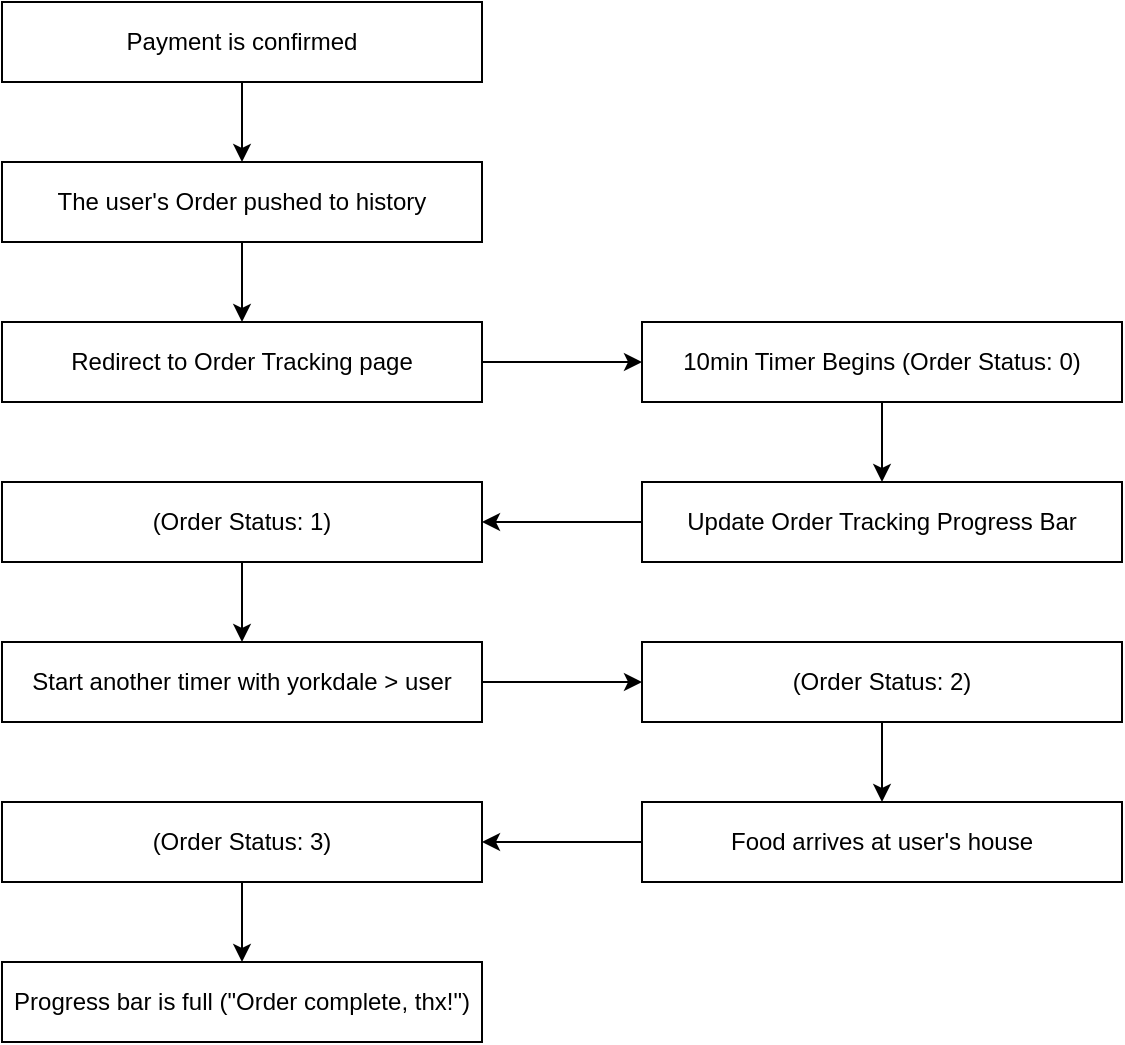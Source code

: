 <mxfile version="14.2.9" type="github">
  <diagram id="d93nBqRv_8_YlUlZ4h58" name="Page-1">
    <mxGraphModel dx="1372" dy="834" grid="1" gridSize="10" guides="1" tooltips="1" connect="1" arrows="1" fold="1" page="1" pageScale="1" pageWidth="850" pageHeight="1100" math="0" shadow="0">
      <root>
        <mxCell id="0" />
        <mxCell id="1" parent="0" />
        <mxCell id="zZWYWJ6DMOHtchG7m6ry-4" style="edgeStyle=orthogonalEdgeStyle;rounded=0;orthogonalLoop=1;jettySize=auto;html=1;entryX=0.5;entryY=0;entryDx=0;entryDy=0;" edge="1" parent="1" source="zZWYWJ6DMOHtchG7m6ry-1" target="zZWYWJ6DMOHtchG7m6ry-2">
          <mxGeometry relative="1" as="geometry" />
        </mxCell>
        <mxCell id="zZWYWJ6DMOHtchG7m6ry-1" value="Payment is confirmed" style="rounded=0;whiteSpace=wrap;html=1;" vertex="1" parent="1">
          <mxGeometry x="80" y="40" width="240" height="40" as="geometry" />
        </mxCell>
        <mxCell id="zZWYWJ6DMOHtchG7m6ry-6" style="edgeStyle=orthogonalEdgeStyle;rounded=0;orthogonalLoop=1;jettySize=auto;html=1;entryX=0.5;entryY=0;entryDx=0;entryDy=0;" edge="1" parent="1" source="zZWYWJ6DMOHtchG7m6ry-2" target="zZWYWJ6DMOHtchG7m6ry-5">
          <mxGeometry relative="1" as="geometry" />
        </mxCell>
        <mxCell id="zZWYWJ6DMOHtchG7m6ry-2" value="The user&#39;s Order pushed to history" style="rounded=0;whiteSpace=wrap;html=1;" vertex="1" parent="1">
          <mxGeometry x="80" y="120" width="240" height="40" as="geometry" />
        </mxCell>
        <mxCell id="zZWYWJ6DMOHtchG7m6ry-8" style="edgeStyle=orthogonalEdgeStyle;rounded=0;orthogonalLoop=1;jettySize=auto;html=1;entryX=0;entryY=0.5;entryDx=0;entryDy=0;" edge="1" parent="1" source="zZWYWJ6DMOHtchG7m6ry-5" target="zZWYWJ6DMOHtchG7m6ry-7">
          <mxGeometry relative="1" as="geometry" />
        </mxCell>
        <mxCell id="zZWYWJ6DMOHtchG7m6ry-5" value="Redirect to Order Tracking page" style="rounded=0;whiteSpace=wrap;html=1;" vertex="1" parent="1">
          <mxGeometry x="80" y="200" width="240" height="40" as="geometry" />
        </mxCell>
        <mxCell id="zZWYWJ6DMOHtchG7m6ry-10" style="edgeStyle=orthogonalEdgeStyle;rounded=0;orthogonalLoop=1;jettySize=auto;html=1;entryX=0.5;entryY=0;entryDx=0;entryDy=0;" edge="1" parent="1" source="zZWYWJ6DMOHtchG7m6ry-7" target="zZWYWJ6DMOHtchG7m6ry-9">
          <mxGeometry relative="1" as="geometry" />
        </mxCell>
        <mxCell id="zZWYWJ6DMOHtchG7m6ry-7" value="10min Timer Begins (Order Status: 0)" style="rounded=0;whiteSpace=wrap;html=1;" vertex="1" parent="1">
          <mxGeometry x="400" y="200" width="240" height="40" as="geometry" />
        </mxCell>
        <mxCell id="zZWYWJ6DMOHtchG7m6ry-12" style="edgeStyle=orthogonalEdgeStyle;rounded=0;orthogonalLoop=1;jettySize=auto;html=1;entryX=1;entryY=0.5;entryDx=0;entryDy=0;" edge="1" parent="1" source="zZWYWJ6DMOHtchG7m6ry-9" target="zZWYWJ6DMOHtchG7m6ry-11">
          <mxGeometry relative="1" as="geometry" />
        </mxCell>
        <mxCell id="zZWYWJ6DMOHtchG7m6ry-9" value="Update Order Tracking Progress Bar" style="rounded=0;whiteSpace=wrap;html=1;" vertex="1" parent="1">
          <mxGeometry x="400" y="280" width="240" height="40" as="geometry" />
        </mxCell>
        <mxCell id="zZWYWJ6DMOHtchG7m6ry-14" style="edgeStyle=orthogonalEdgeStyle;rounded=0;orthogonalLoop=1;jettySize=auto;html=1;entryX=0.5;entryY=0;entryDx=0;entryDy=0;" edge="1" parent="1" source="zZWYWJ6DMOHtchG7m6ry-11" target="zZWYWJ6DMOHtchG7m6ry-13">
          <mxGeometry relative="1" as="geometry" />
        </mxCell>
        <mxCell id="zZWYWJ6DMOHtchG7m6ry-11" value="(Order Status: 1)" style="rounded=0;whiteSpace=wrap;html=1;" vertex="1" parent="1">
          <mxGeometry x="80" y="280" width="240" height="40" as="geometry" />
        </mxCell>
        <mxCell id="zZWYWJ6DMOHtchG7m6ry-16" style="edgeStyle=orthogonalEdgeStyle;rounded=0;orthogonalLoop=1;jettySize=auto;html=1;entryX=0;entryY=0.5;entryDx=0;entryDy=0;" edge="1" parent="1" source="zZWYWJ6DMOHtchG7m6ry-13" target="zZWYWJ6DMOHtchG7m6ry-15">
          <mxGeometry relative="1" as="geometry" />
        </mxCell>
        <mxCell id="zZWYWJ6DMOHtchG7m6ry-13" value="Start another timer with yorkdale &amp;gt; user" style="rounded=0;whiteSpace=wrap;html=1;" vertex="1" parent="1">
          <mxGeometry x="80" y="360" width="240" height="40" as="geometry" />
        </mxCell>
        <mxCell id="zZWYWJ6DMOHtchG7m6ry-18" style="edgeStyle=orthogonalEdgeStyle;rounded=0;orthogonalLoop=1;jettySize=auto;html=1;entryX=0.5;entryY=0;entryDx=0;entryDy=0;" edge="1" parent="1" source="zZWYWJ6DMOHtchG7m6ry-15" target="zZWYWJ6DMOHtchG7m6ry-17">
          <mxGeometry relative="1" as="geometry" />
        </mxCell>
        <mxCell id="zZWYWJ6DMOHtchG7m6ry-15" value="(Order Status: 2)" style="rounded=0;whiteSpace=wrap;html=1;" vertex="1" parent="1">
          <mxGeometry x="400" y="360" width="240" height="40" as="geometry" />
        </mxCell>
        <mxCell id="zZWYWJ6DMOHtchG7m6ry-20" style="edgeStyle=orthogonalEdgeStyle;rounded=0;orthogonalLoop=1;jettySize=auto;html=1;entryX=1;entryY=0.5;entryDx=0;entryDy=0;" edge="1" parent="1" source="zZWYWJ6DMOHtchG7m6ry-17" target="zZWYWJ6DMOHtchG7m6ry-19">
          <mxGeometry relative="1" as="geometry" />
        </mxCell>
        <mxCell id="zZWYWJ6DMOHtchG7m6ry-17" value="Food arrives at user&#39;s house" style="rounded=0;whiteSpace=wrap;html=1;" vertex="1" parent="1">
          <mxGeometry x="400" y="440" width="240" height="40" as="geometry" />
        </mxCell>
        <mxCell id="zZWYWJ6DMOHtchG7m6ry-22" style="edgeStyle=orthogonalEdgeStyle;rounded=0;orthogonalLoop=1;jettySize=auto;html=1;entryX=0.5;entryY=0;entryDx=0;entryDy=0;" edge="1" parent="1" source="zZWYWJ6DMOHtchG7m6ry-19" target="zZWYWJ6DMOHtchG7m6ry-21">
          <mxGeometry relative="1" as="geometry" />
        </mxCell>
        <mxCell id="zZWYWJ6DMOHtchG7m6ry-19" value="(Order Status: 3)" style="rounded=0;whiteSpace=wrap;html=1;" vertex="1" parent="1">
          <mxGeometry x="80" y="440" width="240" height="40" as="geometry" />
        </mxCell>
        <mxCell id="zZWYWJ6DMOHtchG7m6ry-21" value="Progress bar is full (&quot;Order complete, thx!&quot;)" style="rounded=0;whiteSpace=wrap;html=1;" vertex="1" parent="1">
          <mxGeometry x="80" y="520" width="240" height="40" as="geometry" />
        </mxCell>
      </root>
    </mxGraphModel>
  </diagram>
</mxfile>
